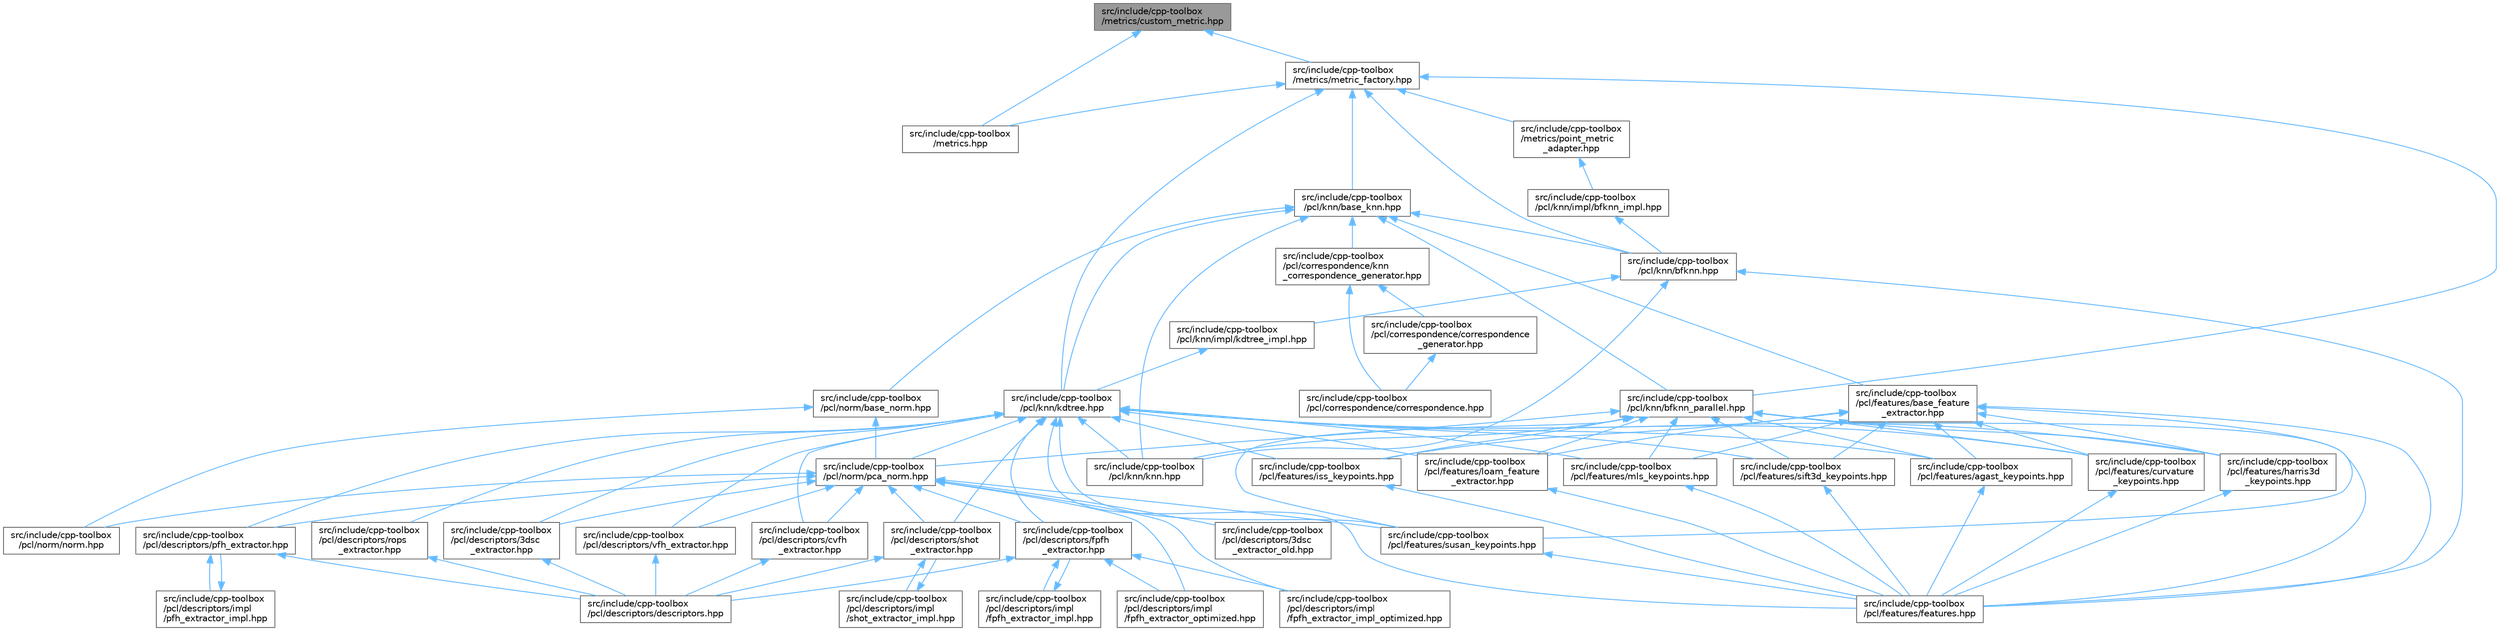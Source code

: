 digraph "src/include/cpp-toolbox/metrics/custom_metric.hpp"
{
 // LATEX_PDF_SIZE
  bgcolor="transparent";
  edge [fontname=Helvetica,fontsize=10,labelfontname=Helvetica,labelfontsize=10];
  node [fontname=Helvetica,fontsize=10,shape=box,height=0.2,width=0.4];
  Node1 [id="Node000001",label="src/include/cpp-toolbox\l/metrics/custom_metric.hpp",height=0.2,width=0.4,color="gray40", fillcolor="grey60", style="filled", fontcolor="black",tooltip=" "];
  Node1 -> Node2 [id="edge1_Node000001_Node000002",dir="back",color="steelblue1",style="solid",tooltip=" "];
  Node2 [id="Node000002",label="src/include/cpp-toolbox\l/metrics.hpp",height=0.2,width=0.4,color="grey40", fillcolor="white", style="filled",URL="$metrics_8hpp.html",tooltip=" "];
  Node1 -> Node3 [id="edge2_Node000001_Node000003",dir="back",color="steelblue1",style="solid",tooltip=" "];
  Node3 [id="Node000003",label="src/include/cpp-toolbox\l/metrics/metric_factory.hpp",height=0.2,width=0.4,color="grey40", fillcolor="white", style="filled",URL="$metric__factory_8hpp.html",tooltip=" "];
  Node3 -> Node2 [id="edge3_Node000003_Node000002",dir="back",color="steelblue1",style="solid",tooltip=" "];
  Node3 -> Node4 [id="edge4_Node000003_Node000004",dir="back",color="steelblue1",style="solid",tooltip=" "];
  Node4 [id="Node000004",label="src/include/cpp-toolbox\l/metrics/point_metric\l_adapter.hpp",height=0.2,width=0.4,color="grey40", fillcolor="white", style="filled",URL="$point__metric__adapter_8hpp.html",tooltip=" "];
  Node4 -> Node5 [id="edge5_Node000004_Node000005",dir="back",color="steelblue1",style="solid",tooltip=" "];
  Node5 [id="Node000005",label="src/include/cpp-toolbox\l/pcl/knn/impl/bfknn_impl.hpp",height=0.2,width=0.4,color="grey40", fillcolor="white", style="filled",URL="$bfknn__impl_8hpp.html",tooltip=" "];
  Node5 -> Node6 [id="edge6_Node000005_Node000006",dir="back",color="steelblue1",style="solid",tooltip=" "];
  Node6 [id="Node000006",label="src/include/cpp-toolbox\l/pcl/knn/bfknn.hpp",height=0.2,width=0.4,color="grey40", fillcolor="white", style="filled",URL="$bfknn_8hpp.html",tooltip=" "];
  Node6 -> Node7 [id="edge7_Node000006_Node000007",dir="back",color="steelblue1",style="solid",tooltip=" "];
  Node7 [id="Node000007",label="src/include/cpp-toolbox\l/pcl/features/features.hpp",height=0.2,width=0.4,color="grey40", fillcolor="white", style="filled",URL="$features_8hpp.html",tooltip="PCL特征提取器集合头文件 / PCL feature extractors collection header file."];
  Node6 -> Node8 [id="edge8_Node000006_Node000008",dir="back",color="steelblue1",style="solid",tooltip=" "];
  Node8 [id="Node000008",label="src/include/cpp-toolbox\l/pcl/knn/impl/kdtree_impl.hpp",height=0.2,width=0.4,color="grey40", fillcolor="white", style="filled",URL="$kdtree__impl_8hpp.html",tooltip=" "];
  Node8 -> Node9 [id="edge9_Node000008_Node000009",dir="back",color="steelblue1",style="solid",tooltip=" "];
  Node9 [id="Node000009",label="src/include/cpp-toolbox\l/pcl/knn/kdtree.hpp",height=0.2,width=0.4,color="grey40", fillcolor="white", style="filled",URL="$kdtree_8hpp.html",tooltip=" "];
  Node9 -> Node10 [id="edge10_Node000009_Node000010",dir="back",color="steelblue1",style="solid",tooltip=" "];
  Node10 [id="Node000010",label="src/include/cpp-toolbox\l/pcl/descriptors/3dsc\l_extractor.hpp",height=0.2,width=0.4,color="grey40", fillcolor="white", style="filled",URL="$3dsc__extractor_8hpp.html",tooltip=" "];
  Node10 -> Node11 [id="edge11_Node000010_Node000011",dir="back",color="steelblue1",style="solid",tooltip=" "];
  Node11 [id="Node000011",label="src/include/cpp-toolbox\l/pcl/descriptors/descriptors.hpp",height=0.2,width=0.4,color="grey40", fillcolor="white", style="filled",URL="$descriptors_8hpp.html",tooltip="描述子提取算法统一导出文件 / Unified export file for descriptor extraction algorithms"];
  Node9 -> Node12 [id="edge12_Node000009_Node000012",dir="back",color="steelblue1",style="solid",tooltip=" "];
  Node12 [id="Node000012",label="src/include/cpp-toolbox\l/pcl/descriptors/cvfh\l_extractor.hpp",height=0.2,width=0.4,color="grey40", fillcolor="white", style="filled",URL="$cvfh__extractor_8hpp.html",tooltip=" "];
  Node12 -> Node11 [id="edge13_Node000012_Node000011",dir="back",color="steelblue1",style="solid",tooltip=" "];
  Node9 -> Node13 [id="edge14_Node000009_Node000013",dir="back",color="steelblue1",style="solid",tooltip=" "];
  Node13 [id="Node000013",label="src/include/cpp-toolbox\l/pcl/descriptors/fpfh\l_extractor.hpp",height=0.2,width=0.4,color="grey40", fillcolor="white", style="filled",URL="$fpfh__extractor_8hpp.html",tooltip=" "];
  Node13 -> Node11 [id="edge15_Node000013_Node000011",dir="back",color="steelblue1",style="solid",tooltip=" "];
  Node13 -> Node14 [id="edge16_Node000013_Node000014",dir="back",color="steelblue1",style="solid",tooltip=" "];
  Node14 [id="Node000014",label="src/include/cpp-toolbox\l/pcl/descriptors/impl\l/fpfh_extractor_impl.hpp",height=0.2,width=0.4,color="grey40", fillcolor="white", style="filled",URL="$fpfh__extractor__impl_8hpp.html",tooltip=" "];
  Node14 -> Node13 [id="edge17_Node000014_Node000013",dir="back",color="steelblue1",style="solid",tooltip=" "];
  Node13 -> Node15 [id="edge18_Node000013_Node000015",dir="back",color="steelblue1",style="solid",tooltip=" "];
  Node15 [id="Node000015",label="src/include/cpp-toolbox\l/pcl/descriptors/impl\l/fpfh_extractor_impl_optimized.hpp",height=0.2,width=0.4,color="grey40", fillcolor="white", style="filled",URL="$fpfh__extractor__impl__optimized_8hpp.html",tooltip=" "];
  Node13 -> Node16 [id="edge19_Node000013_Node000016",dir="back",color="steelblue1",style="solid",tooltip=" "];
  Node16 [id="Node000016",label="src/include/cpp-toolbox\l/pcl/descriptors/impl\l/fpfh_extractor_optimized.hpp",height=0.2,width=0.4,color="grey40", fillcolor="white", style="filled",URL="$fpfh__extractor__optimized_8hpp.html",tooltip=" "];
  Node9 -> Node17 [id="edge20_Node000009_Node000017",dir="back",color="steelblue1",style="solid",tooltip=" "];
  Node17 [id="Node000017",label="src/include/cpp-toolbox\l/pcl/descriptors/pfh_extractor.hpp",height=0.2,width=0.4,color="grey40", fillcolor="white", style="filled",URL="$pfh__extractor_8hpp.html",tooltip=" "];
  Node17 -> Node11 [id="edge21_Node000017_Node000011",dir="back",color="steelblue1",style="solid",tooltip=" "];
  Node17 -> Node18 [id="edge22_Node000017_Node000018",dir="back",color="steelblue1",style="solid",tooltip=" "];
  Node18 [id="Node000018",label="src/include/cpp-toolbox\l/pcl/descriptors/impl\l/pfh_extractor_impl.hpp",height=0.2,width=0.4,color="grey40", fillcolor="white", style="filled",URL="$pfh__extractor__impl_8hpp.html",tooltip=" "];
  Node18 -> Node17 [id="edge23_Node000018_Node000017",dir="back",color="steelblue1",style="solid",tooltip=" "];
  Node9 -> Node19 [id="edge24_Node000009_Node000019",dir="back",color="steelblue1",style="solid",tooltip=" "];
  Node19 [id="Node000019",label="src/include/cpp-toolbox\l/pcl/descriptors/rops\l_extractor.hpp",height=0.2,width=0.4,color="grey40", fillcolor="white", style="filled",URL="$rops__extractor_8hpp.html",tooltip=" "];
  Node19 -> Node11 [id="edge25_Node000019_Node000011",dir="back",color="steelblue1",style="solid",tooltip=" "];
  Node9 -> Node20 [id="edge26_Node000009_Node000020",dir="back",color="steelblue1",style="solid",tooltip=" "];
  Node20 [id="Node000020",label="src/include/cpp-toolbox\l/pcl/descriptors/shot\l_extractor.hpp",height=0.2,width=0.4,color="grey40", fillcolor="white", style="filled",URL="$shot__extractor_8hpp.html",tooltip=" "];
  Node20 -> Node11 [id="edge27_Node000020_Node000011",dir="back",color="steelblue1",style="solid",tooltip=" "];
  Node20 -> Node21 [id="edge28_Node000020_Node000021",dir="back",color="steelblue1",style="solid",tooltip=" "];
  Node21 [id="Node000021",label="src/include/cpp-toolbox\l/pcl/descriptors/impl\l/shot_extractor_impl.hpp",height=0.2,width=0.4,color="grey40", fillcolor="white", style="filled",URL="$shot__extractor__impl_8hpp.html",tooltip=" "];
  Node21 -> Node20 [id="edge29_Node000021_Node000020",dir="back",color="steelblue1",style="solid",tooltip=" "];
  Node9 -> Node22 [id="edge30_Node000009_Node000022",dir="back",color="steelblue1",style="solid",tooltip=" "];
  Node22 [id="Node000022",label="src/include/cpp-toolbox\l/pcl/descriptors/vfh_extractor.hpp",height=0.2,width=0.4,color="grey40", fillcolor="white", style="filled",URL="$vfh__extractor_8hpp.html",tooltip=" "];
  Node22 -> Node11 [id="edge31_Node000022_Node000011",dir="back",color="steelblue1",style="solid",tooltip=" "];
  Node9 -> Node23 [id="edge32_Node000009_Node000023",dir="back",color="steelblue1",style="solid",tooltip=" "];
  Node23 [id="Node000023",label="src/include/cpp-toolbox\l/pcl/features/agast_keypoints.hpp",height=0.2,width=0.4,color="grey40", fillcolor="white", style="filled",URL="$agast__keypoints_8hpp.html",tooltip=" "];
  Node23 -> Node7 [id="edge33_Node000023_Node000007",dir="back",color="steelblue1",style="solid",tooltip=" "];
  Node9 -> Node24 [id="edge34_Node000009_Node000024",dir="back",color="steelblue1",style="solid",tooltip=" "];
  Node24 [id="Node000024",label="src/include/cpp-toolbox\l/pcl/features/curvature\l_keypoints.hpp",height=0.2,width=0.4,color="grey40", fillcolor="white", style="filled",URL="$curvature__keypoints_8hpp.html",tooltip=" "];
  Node24 -> Node7 [id="edge35_Node000024_Node000007",dir="back",color="steelblue1",style="solid",tooltip=" "];
  Node9 -> Node7 [id="edge36_Node000009_Node000007",dir="back",color="steelblue1",style="solid",tooltip=" "];
  Node9 -> Node25 [id="edge37_Node000009_Node000025",dir="back",color="steelblue1",style="solid",tooltip=" "];
  Node25 [id="Node000025",label="src/include/cpp-toolbox\l/pcl/features/harris3d\l_keypoints.hpp",height=0.2,width=0.4,color="grey40", fillcolor="white", style="filled",URL="$harris3d__keypoints_8hpp.html",tooltip=" "];
  Node25 -> Node7 [id="edge38_Node000025_Node000007",dir="back",color="steelblue1",style="solid",tooltip=" "];
  Node9 -> Node26 [id="edge39_Node000009_Node000026",dir="back",color="steelblue1",style="solid",tooltip=" "];
  Node26 [id="Node000026",label="src/include/cpp-toolbox\l/pcl/features/iss_keypoints.hpp",height=0.2,width=0.4,color="grey40", fillcolor="white", style="filled",URL="$iss__keypoints_8hpp.html",tooltip=" "];
  Node26 -> Node7 [id="edge40_Node000026_Node000007",dir="back",color="steelblue1",style="solid",tooltip=" "];
  Node9 -> Node27 [id="edge41_Node000009_Node000027",dir="back",color="steelblue1",style="solid",tooltip=" "];
  Node27 [id="Node000027",label="src/include/cpp-toolbox\l/pcl/features/loam_feature\l_extractor.hpp",height=0.2,width=0.4,color="grey40", fillcolor="white", style="filled",URL="$loam__feature__extractor_8hpp.html",tooltip=" "];
  Node27 -> Node7 [id="edge42_Node000027_Node000007",dir="back",color="steelblue1",style="solid",tooltip=" "];
  Node9 -> Node28 [id="edge43_Node000009_Node000028",dir="back",color="steelblue1",style="solid",tooltip=" "];
  Node28 [id="Node000028",label="src/include/cpp-toolbox\l/pcl/features/mls_keypoints.hpp",height=0.2,width=0.4,color="grey40", fillcolor="white", style="filled",URL="$mls__keypoints_8hpp.html",tooltip=" "];
  Node28 -> Node7 [id="edge44_Node000028_Node000007",dir="back",color="steelblue1",style="solid",tooltip=" "];
  Node9 -> Node29 [id="edge45_Node000009_Node000029",dir="back",color="steelblue1",style="solid",tooltip=" "];
  Node29 [id="Node000029",label="src/include/cpp-toolbox\l/pcl/features/sift3d_keypoints.hpp",height=0.2,width=0.4,color="grey40", fillcolor="white", style="filled",URL="$sift3d__keypoints_8hpp.html",tooltip=" "];
  Node29 -> Node7 [id="edge46_Node000029_Node000007",dir="back",color="steelblue1",style="solid",tooltip=" "];
  Node9 -> Node30 [id="edge47_Node000009_Node000030",dir="back",color="steelblue1",style="solid",tooltip=" "];
  Node30 [id="Node000030",label="src/include/cpp-toolbox\l/pcl/features/susan_keypoints.hpp",height=0.2,width=0.4,color="grey40", fillcolor="white", style="filled",URL="$susan__keypoints_8hpp.html",tooltip=" "];
  Node30 -> Node7 [id="edge48_Node000030_Node000007",dir="back",color="steelblue1",style="solid",tooltip=" "];
  Node9 -> Node31 [id="edge49_Node000009_Node000031",dir="back",color="steelblue1",style="solid",tooltip=" "];
  Node31 [id="Node000031",label="src/include/cpp-toolbox\l/pcl/knn/knn.hpp",height=0.2,width=0.4,color="grey40", fillcolor="white", style="filled",URL="$knn_8hpp.html",tooltip="KNN算法统一导出文件 / Unified export file for KNN algorithms."];
  Node9 -> Node32 [id="edge50_Node000009_Node000032",dir="back",color="steelblue1",style="solid",tooltip=" "];
  Node32 [id="Node000032",label="src/include/cpp-toolbox\l/pcl/norm/pca_norm.hpp",height=0.2,width=0.4,color="grey40", fillcolor="white", style="filled",URL="$pca__norm_8hpp.html",tooltip=" "];
  Node32 -> Node10 [id="edge51_Node000032_Node000010",dir="back",color="steelblue1",style="solid",tooltip=" "];
  Node32 -> Node33 [id="edge52_Node000032_Node000033",dir="back",color="steelblue1",style="solid",tooltip=" "];
  Node33 [id="Node000033",label="src/include/cpp-toolbox\l/pcl/descriptors/3dsc\l_extractor_old.hpp",height=0.2,width=0.4,color="grey40", fillcolor="white", style="filled",URL="$3dsc__extractor__old_8hpp.html",tooltip=" "];
  Node32 -> Node12 [id="edge53_Node000032_Node000012",dir="back",color="steelblue1",style="solid",tooltip=" "];
  Node32 -> Node13 [id="edge54_Node000032_Node000013",dir="back",color="steelblue1",style="solid",tooltip=" "];
  Node32 -> Node15 [id="edge55_Node000032_Node000015",dir="back",color="steelblue1",style="solid",tooltip=" "];
  Node32 -> Node16 [id="edge56_Node000032_Node000016",dir="back",color="steelblue1",style="solid",tooltip=" "];
  Node32 -> Node17 [id="edge57_Node000032_Node000017",dir="back",color="steelblue1",style="solid",tooltip=" "];
  Node32 -> Node20 [id="edge58_Node000032_Node000020",dir="back",color="steelblue1",style="solid",tooltip=" "];
  Node32 -> Node22 [id="edge59_Node000032_Node000022",dir="back",color="steelblue1",style="solid",tooltip=" "];
  Node32 -> Node30 [id="edge60_Node000032_Node000030",dir="back",color="steelblue1",style="solid",tooltip=" "];
  Node32 -> Node34 [id="edge61_Node000032_Node000034",dir="back",color="steelblue1",style="solid",tooltip=" "];
  Node34 [id="Node000034",label="src/include/cpp-toolbox\l/pcl/norm/norm.hpp",height=0.2,width=0.4,color="grey40", fillcolor="white", style="filled",URL="$norm_8hpp.html",tooltip="法向量提取算法统一导出文件 / Unified export file for normal extraction algorithms"];
  Node6 -> Node31 [id="edge62_Node000006_Node000031",dir="back",color="steelblue1",style="solid",tooltip=" "];
  Node3 -> Node35 [id="edge63_Node000003_Node000035",dir="back",color="steelblue1",style="solid",tooltip=" "];
  Node35 [id="Node000035",label="src/include/cpp-toolbox\l/pcl/knn/base_knn.hpp",height=0.2,width=0.4,color="grey40", fillcolor="white", style="filled",URL="$base__knn_8hpp.html",tooltip=" "];
  Node35 -> Node36 [id="edge64_Node000035_Node000036",dir="back",color="steelblue1",style="solid",tooltip=" "];
  Node36 [id="Node000036",label="src/include/cpp-toolbox\l/pcl/correspondence/knn\l_correspondence_generator.hpp",height=0.2,width=0.4,color="grey40", fillcolor="white", style="filled",URL="$knn__correspondence__generator_8hpp.html",tooltip=" "];
  Node36 -> Node37 [id="edge65_Node000036_Node000037",dir="back",color="steelblue1",style="solid",tooltip=" "];
  Node37 [id="Node000037",label="src/include/cpp-toolbox\l/pcl/correspondence/correspondence.hpp",height=0.2,width=0.4,color="grey40", fillcolor="white", style="filled",URL="$correspondence_8hpp.html",tooltip="对应点生成算法统一导出文件 / Unified export file for correspondence generation algorithms"];
  Node36 -> Node38 [id="edge66_Node000036_Node000038",dir="back",color="steelblue1",style="solid",tooltip=" "];
  Node38 [id="Node000038",label="src/include/cpp-toolbox\l/pcl/correspondence/correspondence\l_generator.hpp",height=0.2,width=0.4,color="grey40", fillcolor="white", style="filled",URL="$correspondence__generator_8hpp.html",tooltip="对应点生成器的向后兼容别名 / Backward compatibility aliases for correspondence generators"];
  Node38 -> Node37 [id="edge67_Node000038_Node000037",dir="back",color="steelblue1",style="solid",tooltip=" "];
  Node35 -> Node39 [id="edge68_Node000035_Node000039",dir="back",color="steelblue1",style="solid",tooltip=" "];
  Node39 [id="Node000039",label="src/include/cpp-toolbox\l/pcl/features/base_feature\l_extractor.hpp",height=0.2,width=0.4,color="grey40", fillcolor="white", style="filled",URL="$base__feature__extractor_8hpp.html",tooltip=" "];
  Node39 -> Node23 [id="edge69_Node000039_Node000023",dir="back",color="steelblue1",style="solid",tooltip=" "];
  Node39 -> Node24 [id="edge70_Node000039_Node000024",dir="back",color="steelblue1",style="solid",tooltip=" "];
  Node39 -> Node7 [id="edge71_Node000039_Node000007",dir="back",color="steelblue1",style="solid",tooltip=" "];
  Node39 -> Node25 [id="edge72_Node000039_Node000025",dir="back",color="steelblue1",style="solid",tooltip=" "];
  Node39 -> Node26 [id="edge73_Node000039_Node000026",dir="back",color="steelblue1",style="solid",tooltip=" "];
  Node39 -> Node27 [id="edge74_Node000039_Node000027",dir="back",color="steelblue1",style="solid",tooltip=" "];
  Node39 -> Node28 [id="edge75_Node000039_Node000028",dir="back",color="steelblue1",style="solid",tooltip=" "];
  Node39 -> Node29 [id="edge76_Node000039_Node000029",dir="back",color="steelblue1",style="solid",tooltip=" "];
  Node39 -> Node30 [id="edge77_Node000039_Node000030",dir="back",color="steelblue1",style="solid",tooltip=" "];
  Node35 -> Node6 [id="edge78_Node000035_Node000006",dir="back",color="steelblue1",style="solid",tooltip=" "];
  Node35 -> Node40 [id="edge79_Node000035_Node000040",dir="back",color="steelblue1",style="solid",tooltip=" "];
  Node40 [id="Node000040",label="src/include/cpp-toolbox\l/pcl/knn/bfknn_parallel.hpp",height=0.2,width=0.4,color="grey40", fillcolor="white", style="filled",URL="$bfknn__parallel_8hpp.html",tooltip=" "];
  Node40 -> Node23 [id="edge80_Node000040_Node000023",dir="back",color="steelblue1",style="solid",tooltip=" "];
  Node40 -> Node24 [id="edge81_Node000040_Node000024",dir="back",color="steelblue1",style="solid",tooltip=" "];
  Node40 -> Node7 [id="edge82_Node000040_Node000007",dir="back",color="steelblue1",style="solid",tooltip=" "];
  Node40 -> Node25 [id="edge83_Node000040_Node000025",dir="back",color="steelblue1",style="solid",tooltip=" "];
  Node40 -> Node26 [id="edge84_Node000040_Node000026",dir="back",color="steelblue1",style="solid",tooltip=" "];
  Node40 -> Node27 [id="edge85_Node000040_Node000027",dir="back",color="steelblue1",style="solid",tooltip=" "];
  Node40 -> Node28 [id="edge86_Node000040_Node000028",dir="back",color="steelblue1",style="solid",tooltip=" "];
  Node40 -> Node29 [id="edge87_Node000040_Node000029",dir="back",color="steelblue1",style="solid",tooltip=" "];
  Node40 -> Node30 [id="edge88_Node000040_Node000030",dir="back",color="steelblue1",style="solid",tooltip=" "];
  Node40 -> Node31 [id="edge89_Node000040_Node000031",dir="back",color="steelblue1",style="solid",tooltip=" "];
  Node40 -> Node32 [id="edge90_Node000040_Node000032",dir="back",color="steelblue1",style="solid",tooltip=" "];
  Node35 -> Node9 [id="edge91_Node000035_Node000009",dir="back",color="steelblue1",style="solid",tooltip=" "];
  Node35 -> Node31 [id="edge92_Node000035_Node000031",dir="back",color="steelblue1",style="solid",tooltip=" "];
  Node35 -> Node41 [id="edge93_Node000035_Node000041",dir="back",color="steelblue1",style="solid",tooltip=" "];
  Node41 [id="Node000041",label="src/include/cpp-toolbox\l/pcl/norm/base_norm.hpp",height=0.2,width=0.4,color="grey40", fillcolor="white", style="filled",URL="$base__norm_8hpp.html",tooltip=" "];
  Node41 -> Node34 [id="edge94_Node000041_Node000034",dir="back",color="steelblue1",style="solid",tooltip=" "];
  Node41 -> Node32 [id="edge95_Node000041_Node000032",dir="back",color="steelblue1",style="solid",tooltip=" "];
  Node3 -> Node6 [id="edge96_Node000003_Node000006",dir="back",color="steelblue1",style="solid",tooltip=" "];
  Node3 -> Node40 [id="edge97_Node000003_Node000040",dir="back",color="steelblue1",style="solid",tooltip=" "];
  Node3 -> Node9 [id="edge98_Node000003_Node000009",dir="back",color="steelblue1",style="solid",tooltip=" "];
}
